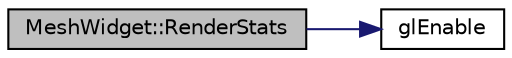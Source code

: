 digraph "MeshWidget::RenderStats"
{
 // LATEX_PDF_SIZE
  edge [fontname="Helvetica",fontsize="10",labelfontname="Helvetica",labelfontsize="10"];
  node [fontname="Helvetica",fontsize="10",shape=record];
  rankdir="LR";
  Node1 [label="MeshWidget::RenderStats",height=0.2,width=0.4,color="black", fillcolor="grey75", style="filled", fontcolor="black",tooltip="Render the stats panel of the widget."];
  Node1 -> Node2 [color="midnightblue",fontsize="10",style="solid",fontname="Helvetica"];
  Node2 [label="glEnable",height=0.2,width=0.4,color="black", fillcolor="white", style="filled",URL="$_g_l_8h.html#ae987bcabd1885164dcedbf30073fb008",tooltip=" "];
}
